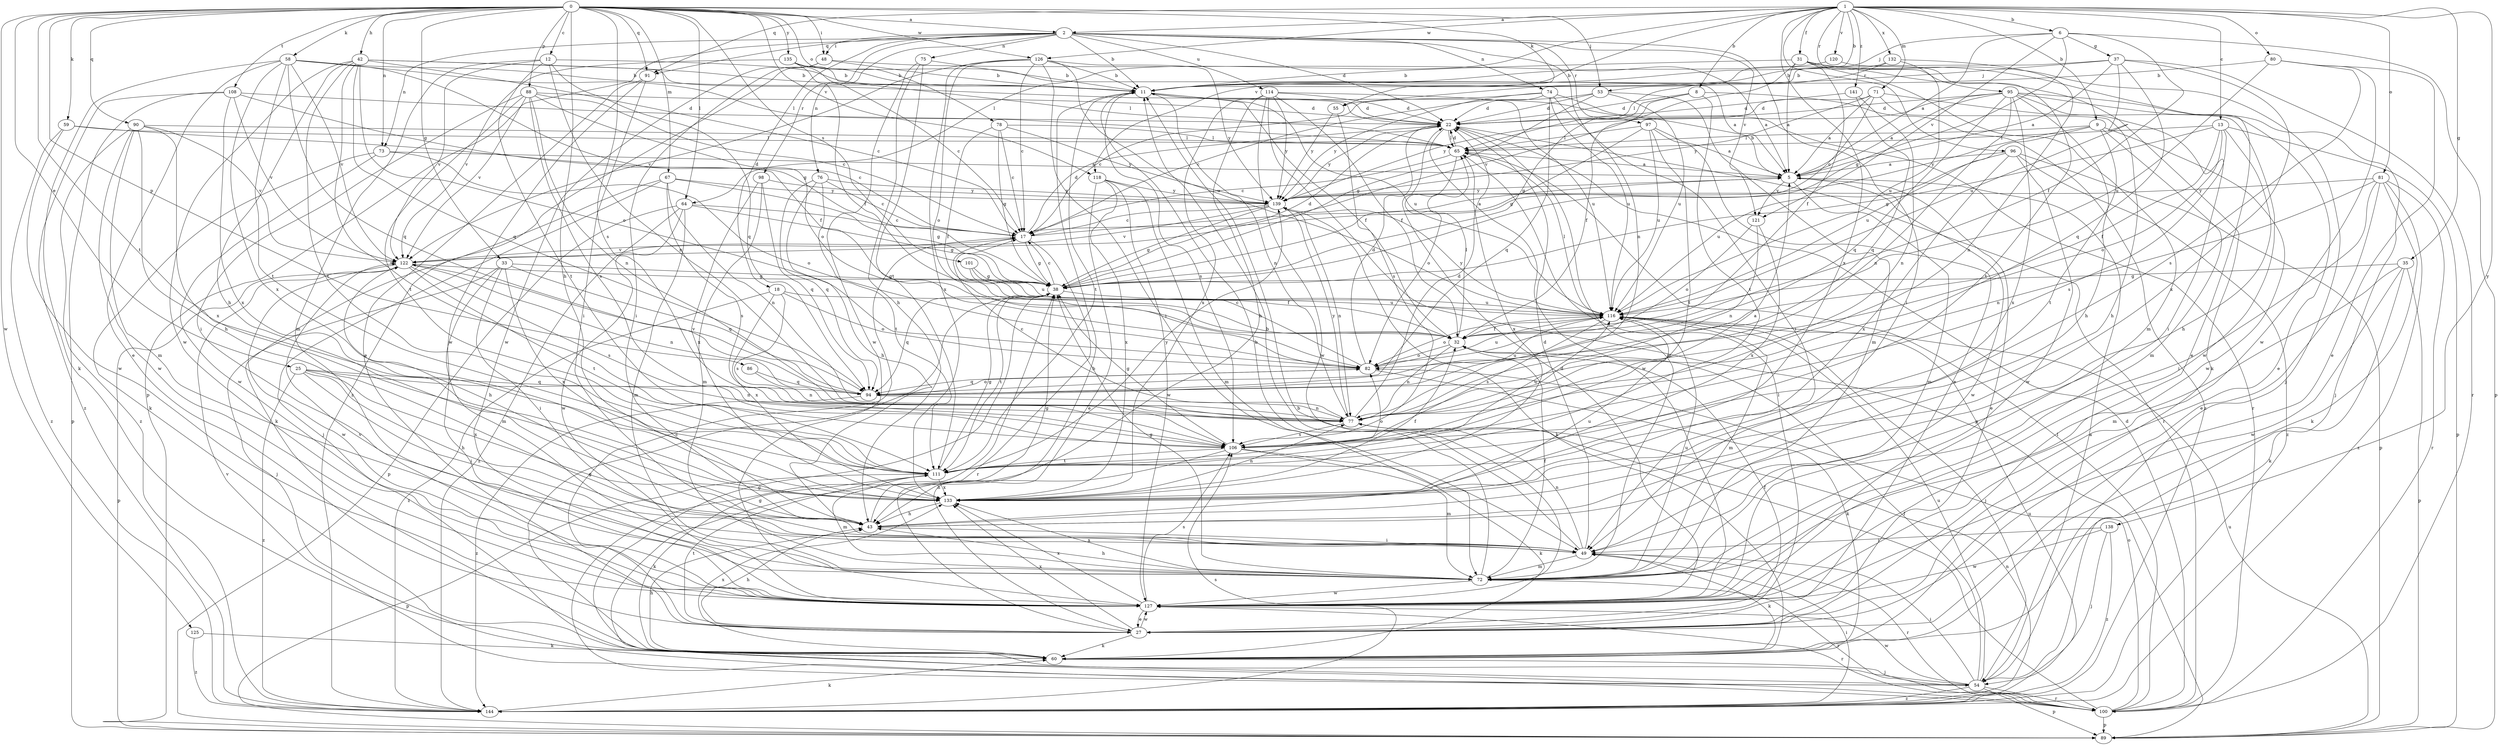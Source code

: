 strict digraph  {
0;
1;
2;
5;
6;
8;
9;
11;
12;
13;
17;
18;
22;
25;
27;
31;
32;
33;
35;
37;
38;
42;
43;
48;
49;
53;
54;
55;
58;
59;
60;
64;
65;
67;
71;
72;
73;
74;
75;
76;
77;
78;
80;
81;
82;
86;
88;
89;
90;
91;
94;
95;
96;
97;
98;
100;
101;
106;
108;
111;
114;
116;
118;
120;
121;
122;
125;
126;
127;
132;
133;
135;
138;
139;
141;
144;
0 -> 2  [label=a];
0 -> 12  [label=c];
0 -> 25  [label=e];
0 -> 33  [label=g];
0 -> 42  [label=h];
0 -> 43  [label=h];
0 -> 48  [label=i];
0 -> 53  [label=j];
0 -> 55  [label=k];
0 -> 58  [label=k];
0 -> 59  [label=k];
0 -> 64  [label=l];
0 -> 67  [label=m];
0 -> 73  [label=n];
0 -> 78  [label=o];
0 -> 86  [label=p];
0 -> 88  [label=p];
0 -> 90  [label=q];
0 -> 91  [label=q];
0 -> 101  [label=s];
0 -> 106  [label=s];
0 -> 108  [label=t];
0 -> 111  [label=t];
0 -> 118  [label=v];
0 -> 125  [label=w];
0 -> 126  [label=w];
0 -> 135  [label=y];
1 -> 2  [label=a];
1 -> 6  [label=b];
1 -> 8  [label=b];
1 -> 9  [label=b];
1 -> 11  [label=b];
1 -> 13  [label=c];
1 -> 31  [label=f];
1 -> 35  [label=g];
1 -> 64  [label=l];
1 -> 71  [label=m];
1 -> 80  [label=o];
1 -> 81  [label=o];
1 -> 91  [label=q];
1 -> 95  [label=r];
1 -> 96  [label=r];
1 -> 118  [label=v];
1 -> 120  [label=v];
1 -> 126  [label=w];
1 -> 132  [label=x];
1 -> 133  [label=x];
1 -> 138  [label=y];
1 -> 141  [label=z];
2 -> 11  [label=b];
2 -> 18  [label=d];
2 -> 22  [label=d];
2 -> 48  [label=i];
2 -> 49  [label=i];
2 -> 73  [label=n];
2 -> 74  [label=n];
2 -> 75  [label=n];
2 -> 76  [label=n];
2 -> 77  [label=n];
2 -> 89  [label=p];
2 -> 91  [label=q];
2 -> 97  [label=r];
2 -> 98  [label=r];
2 -> 114  [label=u];
2 -> 121  [label=v];
5 -> 11  [label=b];
5 -> 27  [label=e];
5 -> 72  [label=m];
5 -> 121  [label=v];
5 -> 127  [label=w];
5 -> 139  [label=y];
6 -> 5  [label=a];
6 -> 32  [label=f];
6 -> 37  [label=g];
6 -> 38  [label=g];
6 -> 53  [label=j];
6 -> 89  [label=p];
6 -> 121  [label=v];
8 -> 22  [label=d];
8 -> 32  [label=f];
8 -> 38  [label=g];
8 -> 111  [label=t];
8 -> 144  [label=z];
9 -> 65  [label=l];
9 -> 72  [label=m];
9 -> 111  [label=t];
9 -> 116  [label=u];
9 -> 127  [label=w];
9 -> 139  [label=y];
11 -> 22  [label=d];
11 -> 32  [label=f];
11 -> 77  [label=n];
11 -> 106  [label=s];
11 -> 111  [label=t];
11 -> 116  [label=u];
12 -> 11  [label=b];
12 -> 72  [label=m];
12 -> 77  [label=n];
12 -> 94  [label=q];
12 -> 111  [label=t];
12 -> 122  [label=v];
13 -> 32  [label=f];
13 -> 38  [label=g];
13 -> 43  [label=h];
13 -> 65  [label=l];
13 -> 82  [label=o];
13 -> 89  [label=p];
13 -> 106  [label=s];
17 -> 5  [label=a];
17 -> 22  [label=d];
17 -> 38  [label=g];
17 -> 100  [label=r];
17 -> 122  [label=v];
18 -> 82  [label=o];
18 -> 106  [label=s];
18 -> 116  [label=u];
18 -> 133  [label=x];
18 -> 144  [label=z];
22 -> 65  [label=l];
22 -> 72  [label=m];
22 -> 100  [label=r];
22 -> 127  [label=w];
22 -> 139  [label=y];
25 -> 43  [label=h];
25 -> 49  [label=i];
25 -> 77  [label=n];
25 -> 94  [label=q];
25 -> 133  [label=x];
25 -> 144  [label=z];
27 -> 11  [label=b];
27 -> 17  [label=c];
27 -> 32  [label=f];
27 -> 43  [label=h];
27 -> 60  [label=k];
27 -> 65  [label=l];
27 -> 111  [label=t];
27 -> 127  [label=w];
27 -> 133  [label=x];
31 -> 5  [label=a];
31 -> 11  [label=b];
31 -> 27  [label=e];
31 -> 32  [label=f];
31 -> 54  [label=j];
31 -> 60  [label=k];
31 -> 72  [label=m];
31 -> 122  [label=v];
32 -> 65  [label=l];
32 -> 77  [label=n];
32 -> 82  [label=o];
33 -> 38  [label=g];
33 -> 49  [label=i];
33 -> 54  [label=j];
33 -> 72  [label=m];
33 -> 94  [label=q];
33 -> 133  [label=x];
35 -> 38  [label=g];
35 -> 60  [label=k];
35 -> 72  [label=m];
35 -> 89  [label=p];
35 -> 127  [label=w];
37 -> 5  [label=a];
37 -> 11  [label=b];
37 -> 94  [label=q];
37 -> 100  [label=r];
37 -> 116  [label=u];
37 -> 133  [label=x];
37 -> 55  [label=j];
38 -> 17  [label=c];
38 -> 22  [label=d];
38 -> 94  [label=q];
38 -> 111  [label=t];
38 -> 116  [label=u];
42 -> 11  [label=b];
42 -> 17  [label=c];
42 -> 22  [label=d];
42 -> 43  [label=h];
42 -> 82  [label=o];
42 -> 94  [label=q];
42 -> 106  [label=s];
42 -> 111  [label=t];
42 -> 127  [label=w];
43 -> 38  [label=g];
43 -> 49  [label=i];
43 -> 116  [label=u];
48 -> 5  [label=a];
48 -> 11  [label=b];
48 -> 49  [label=i];
48 -> 127  [label=w];
48 -> 144  [label=z];
49 -> 11  [label=b];
49 -> 22  [label=d];
49 -> 60  [label=k];
49 -> 72  [label=m];
49 -> 77  [label=n];
49 -> 100  [label=r];
53 -> 17  [label=c];
53 -> 22  [label=d];
53 -> 38  [label=g];
53 -> 72  [label=m];
53 -> 116  [label=u];
54 -> 5  [label=a];
54 -> 32  [label=f];
54 -> 38  [label=g];
54 -> 49  [label=i];
54 -> 89  [label=p];
54 -> 100  [label=r];
54 -> 116  [label=u];
54 -> 122  [label=v];
54 -> 127  [label=w];
54 -> 144  [label=z];
55 -> 106  [label=s];
55 -> 139  [label=y];
58 -> 11  [label=b];
58 -> 27  [label=e];
58 -> 38  [label=g];
58 -> 60  [label=k];
58 -> 65  [label=l];
58 -> 94  [label=q];
58 -> 111  [label=t];
58 -> 122  [label=v];
58 -> 133  [label=x];
59 -> 17  [label=c];
59 -> 65  [label=l];
59 -> 127  [label=w];
59 -> 144  [label=z];
60 -> 38  [label=g];
60 -> 43  [label=h];
60 -> 54  [label=j];
60 -> 133  [label=x];
64 -> 17  [label=c];
64 -> 38  [label=g];
64 -> 72  [label=m];
64 -> 89  [label=p];
64 -> 127  [label=w];
64 -> 144  [label=z];
65 -> 5  [label=a];
65 -> 17  [label=c];
65 -> 22  [label=d];
65 -> 82  [label=o];
65 -> 133  [label=x];
67 -> 38  [label=g];
67 -> 54  [label=j];
67 -> 60  [label=k];
67 -> 77  [label=n];
67 -> 106  [label=s];
67 -> 139  [label=y];
71 -> 5  [label=a];
71 -> 17  [label=c];
71 -> 22  [label=d];
71 -> 43  [label=h];
71 -> 49  [label=i];
71 -> 139  [label=y];
72 -> 11  [label=b];
72 -> 32  [label=f];
72 -> 38  [label=g];
72 -> 43  [label=h];
72 -> 100  [label=r];
72 -> 116  [label=u];
72 -> 127  [label=w];
72 -> 133  [label=x];
73 -> 5  [label=a];
73 -> 60  [label=k];
73 -> 82  [label=o];
73 -> 127  [label=w];
74 -> 17  [label=c];
74 -> 22  [label=d];
74 -> 49  [label=i];
74 -> 94  [label=q];
74 -> 100  [label=r];
74 -> 116  [label=u];
74 -> 139  [label=y];
75 -> 11  [label=b];
75 -> 43  [label=h];
75 -> 111  [label=t];
75 -> 127  [label=w];
76 -> 17  [label=c];
76 -> 43  [label=h];
76 -> 94  [label=q];
76 -> 111  [label=t];
76 -> 139  [label=y];
77 -> 17  [label=c];
77 -> 22  [label=d];
77 -> 106  [label=s];
77 -> 139  [label=y];
78 -> 17  [label=c];
78 -> 32  [label=f];
78 -> 38  [label=g];
78 -> 65  [label=l];
78 -> 139  [label=y];
80 -> 11  [label=b];
80 -> 27  [label=e];
80 -> 106  [label=s];
80 -> 116  [label=u];
80 -> 127  [label=w];
81 -> 27  [label=e];
81 -> 49  [label=i];
81 -> 60  [label=k];
81 -> 77  [label=n];
81 -> 100  [label=r];
81 -> 139  [label=y];
81 -> 144  [label=z];
82 -> 17  [label=c];
82 -> 22  [label=d];
82 -> 60  [label=k];
82 -> 94  [label=q];
82 -> 116  [label=u];
86 -> 77  [label=n];
86 -> 94  [label=q];
88 -> 17  [label=c];
88 -> 22  [label=d];
88 -> 49  [label=i];
88 -> 77  [label=n];
88 -> 82  [label=o];
88 -> 106  [label=s];
88 -> 111  [label=t];
88 -> 122  [label=v];
89 -> 116  [label=u];
90 -> 43  [label=h];
90 -> 65  [label=l];
90 -> 72  [label=m];
90 -> 122  [label=v];
90 -> 127  [label=w];
90 -> 133  [label=x];
90 -> 144  [label=z];
91 -> 27  [label=e];
91 -> 49  [label=i];
91 -> 127  [label=w];
94 -> 77  [label=n];
94 -> 82  [label=o];
94 -> 116  [label=u];
94 -> 122  [label=v];
94 -> 144  [label=z];
95 -> 5  [label=a];
95 -> 22  [label=d];
95 -> 27  [label=e];
95 -> 43  [label=h];
95 -> 54  [label=j];
95 -> 77  [label=n];
95 -> 94  [label=q];
95 -> 127  [label=w];
95 -> 133  [label=x];
95 -> 139  [label=y];
96 -> 5  [label=a];
96 -> 89  [label=p];
96 -> 116  [label=u];
96 -> 127  [label=w];
96 -> 133  [label=x];
96 -> 144  [label=z];
97 -> 5  [label=a];
97 -> 27  [label=e];
97 -> 38  [label=g];
97 -> 65  [label=l];
97 -> 111  [label=t];
97 -> 116  [label=u];
98 -> 72  [label=m];
98 -> 94  [label=q];
98 -> 133  [label=x];
98 -> 139  [label=y];
100 -> 11  [label=b];
100 -> 22  [label=d];
100 -> 38  [label=g];
100 -> 65  [label=l];
100 -> 82  [label=o];
100 -> 89  [label=p];
101 -> 32  [label=f];
101 -> 38  [label=g];
101 -> 116  [label=u];
106 -> 5  [label=a];
106 -> 38  [label=g];
106 -> 43  [label=h];
106 -> 60  [label=k];
106 -> 72  [label=m];
106 -> 111  [label=t];
106 -> 116  [label=u];
108 -> 22  [label=d];
108 -> 32  [label=f];
108 -> 89  [label=p];
108 -> 122  [label=v];
108 -> 133  [label=x];
108 -> 144  [label=z];
111 -> 38  [label=g];
111 -> 60  [label=k];
111 -> 72  [label=m];
111 -> 82  [label=o];
111 -> 89  [label=p];
111 -> 133  [label=x];
111 -> 139  [label=y];
114 -> 22  [label=d];
114 -> 32  [label=f];
114 -> 43  [label=h];
114 -> 89  [label=p];
114 -> 116  [label=u];
114 -> 127  [label=w];
114 -> 133  [label=x];
114 -> 139  [label=y];
116 -> 32  [label=f];
116 -> 54  [label=j];
116 -> 65  [label=l];
116 -> 72  [label=m];
116 -> 82  [label=o];
116 -> 106  [label=s];
116 -> 139  [label=y];
118 -> 27  [label=e];
118 -> 72  [label=m];
118 -> 127  [label=w];
118 -> 133  [label=x];
118 -> 139  [label=y];
120 -> 11  [label=b];
120 -> 111  [label=t];
121 -> 77  [label=n];
121 -> 82  [label=o];
121 -> 133  [label=x];
122 -> 38  [label=g];
122 -> 43  [label=h];
122 -> 77  [label=n];
122 -> 89  [label=p];
122 -> 106  [label=s];
122 -> 111  [label=t];
122 -> 127  [label=w];
125 -> 60  [label=k];
125 -> 144  [label=z];
126 -> 11  [label=b];
126 -> 17  [label=c];
126 -> 49  [label=i];
126 -> 82  [label=o];
126 -> 116  [label=u];
126 -> 122  [label=v];
126 -> 133  [label=x];
126 -> 139  [label=y];
127 -> 22  [label=d];
127 -> 27  [label=e];
127 -> 100  [label=r];
127 -> 106  [label=s];
127 -> 122  [label=v];
127 -> 133  [label=x];
132 -> 11  [label=b];
132 -> 65  [label=l];
132 -> 77  [label=n];
132 -> 116  [label=u];
133 -> 32  [label=f];
133 -> 43  [label=h];
133 -> 77  [label=n];
135 -> 5  [label=a];
135 -> 11  [label=b];
135 -> 17  [label=c];
135 -> 32  [label=f];
135 -> 65  [label=l];
135 -> 122  [label=v];
138 -> 49  [label=i];
138 -> 54  [label=j];
138 -> 127  [label=w];
138 -> 144  [label=z];
139 -> 17  [label=c];
139 -> 38  [label=g];
139 -> 60  [label=k];
139 -> 77  [label=n];
139 -> 122  [label=v];
141 -> 22  [label=d];
141 -> 77  [label=n];
141 -> 94  [label=q];
144 -> 49  [label=i];
144 -> 60  [label=k];
144 -> 77  [label=n];
144 -> 106  [label=s];
144 -> 116  [label=u];
}

